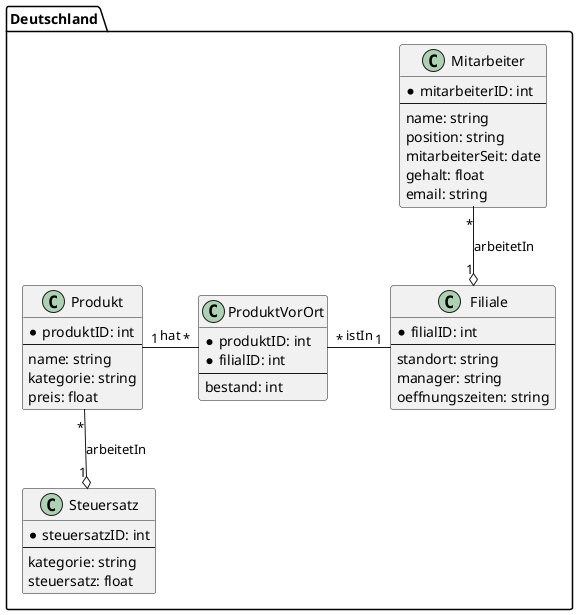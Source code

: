 @startuml Deutschland
package Deutschland {
    class Mitarbeiter {
        *mitarbeiterID: int
--
        name: string
        position: string
        mitarbeiterSeit: date
        gehalt: float
        email: string
    }
    
    class Produkt {
        *produktID: int
--
        name: string
        kategorie: string
        preis: float
    }
    
    class Steuersatz {
        *steuersatzID: int
--
        kategorie: string
        steuersatz: float
    }
    
    class ProduktVorOrt {
        *produktID: int
        *filialID: int
--
        bestand: int
    }
    
    class Filiale {
        *filialID: int
--
        standort: string
        manager: string
        oeffnungszeiten: string
    }

Produkt "1" -right- "*" ProduktVorOrt : hat
Filiale "1" -left- "*" ProduktVorOrt : istIn
Mitarbeiter "*" --o "1" Filiale : arbeitetIn
Produkt "*" --o "1" Steuersatz : arbeitetIn


}
@enduml